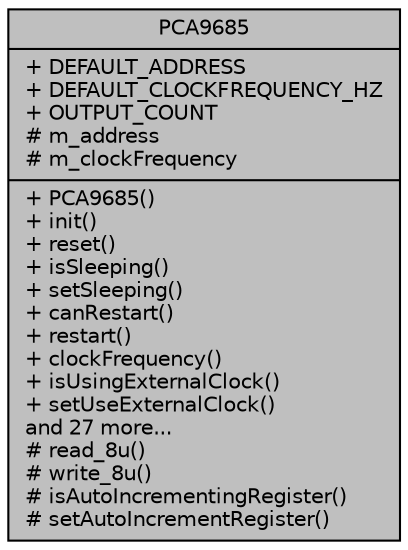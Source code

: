 digraph "PCA9685"
{
 // INTERACTIVE_SVG=YES
  edge [fontname="Helvetica",fontsize="10",labelfontname="Helvetica",labelfontsize="10"];
  node [fontname="Helvetica",fontsize="10",shape=record];
  Node1 [label="{PCA9685\n|+ DEFAULT_ADDRESS\l+ DEFAULT_CLOCKFREQUENCY_HZ\l+ OUTPUT_COUNT\l# m_address\l# m_clockFrequency\l|+ PCA9685()\l+ init()\l+ reset()\l+ isSleeping()\l+ setSleeping()\l+ canRestart()\l+ restart()\l+ clockFrequency()\l+ isUsingExternalClock()\l+ setUseExternalClock()\land 27 more...\l# read_8u()\l# write_8u()\l# isAutoIncrementingRegister()\l# setAutoIncrementRegister()\l}",height=0.2,width=0.4,color="black", fillcolor="grey75", style="filled" fontcolor="black"];
}
